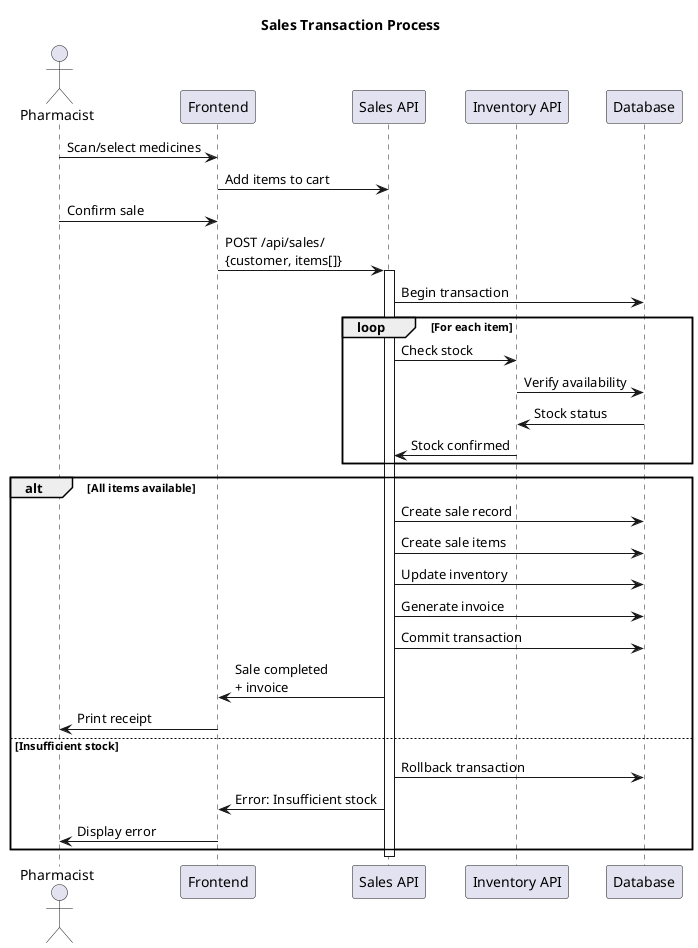@startuml Sale Process Sequence

title Sales Transaction Process

actor "Pharmacist" as Pharmacist
participant "Frontend" as Frontend
participant "Sales API" as SalesAPI
participant "Inventory API" as InventoryAPI
participant "Database" as DB

Pharmacist -> Frontend: Scan/select medicines
Frontend -> SalesAPI: Add items to cart
Pharmacist -> Frontend: Confirm sale

Frontend -> SalesAPI: POST /api/sales/\n{customer, items[]}

activate SalesAPI
SalesAPI -> DB: Begin transaction

loop For each item
  SalesAPI -> InventoryAPI: Check stock
  InventoryAPI -> DB: Verify availability
  DB -> InventoryAPI: Stock status
  InventoryAPI -> SalesAPI: Stock confirmed
end

alt All items available
  SalesAPI -> DB: Create sale record
  SalesAPI -> DB: Create sale items
  SalesAPI -> DB: Update inventory
  SalesAPI -> DB: Generate invoice
  SalesAPI -> DB: Commit transaction
  SalesAPI -> Frontend: Sale completed\n+ invoice
  Frontend -> Pharmacist: Print receipt
else Insufficient stock
  SalesAPI -> DB: Rollback transaction
  SalesAPI -> Frontend: Error: Insufficient stock
  Frontend -> Pharmacist: Display error
end

deactivate SalesAPI

@enduml
